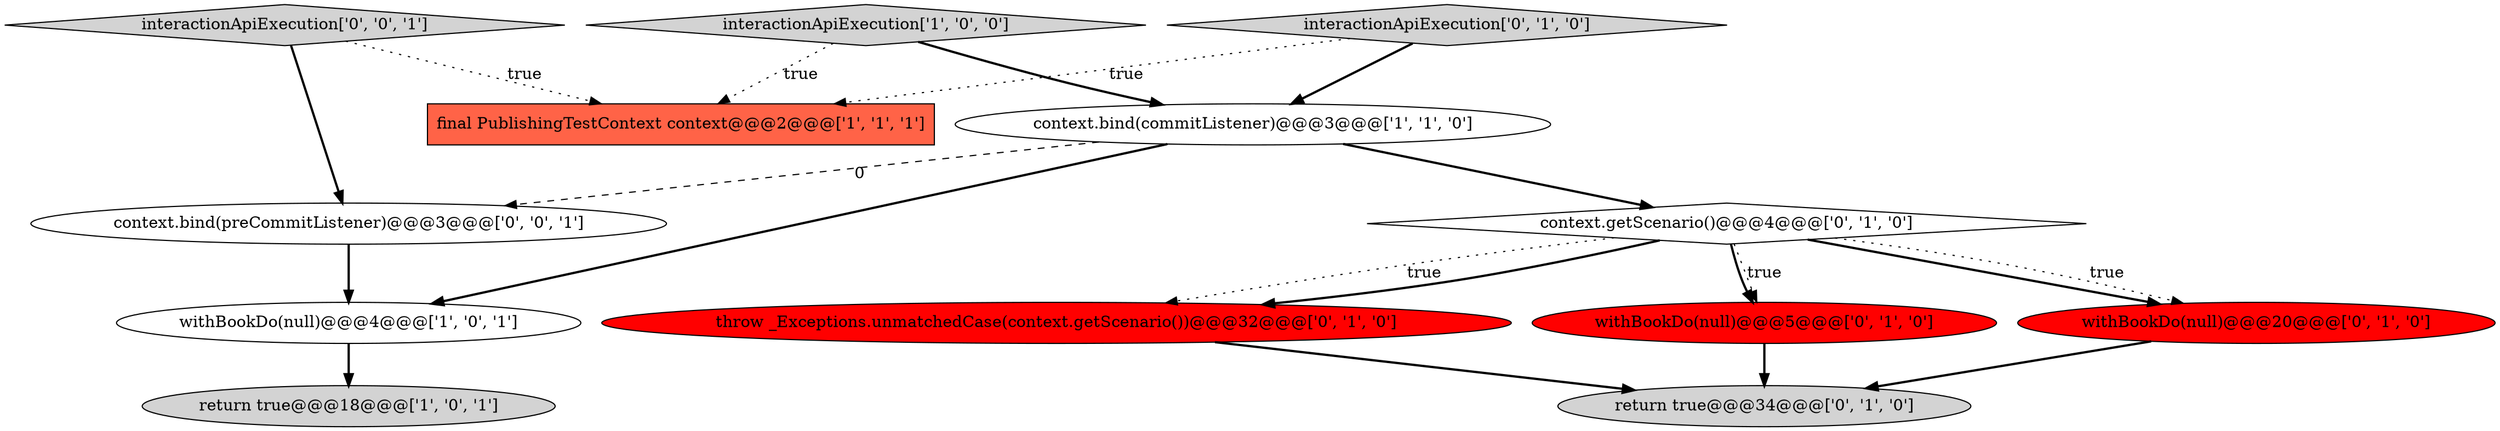digraph {
0 [style = filled, label = "return true@@@18@@@['1', '0', '1']", fillcolor = lightgray, shape = ellipse image = "AAA0AAABBB1BBB"];
1 [style = filled, label = "interactionApiExecution['1', '0', '0']", fillcolor = lightgray, shape = diamond image = "AAA0AAABBB1BBB"];
3 [style = filled, label = "withBookDo(null)@@@4@@@['1', '0', '1']", fillcolor = white, shape = ellipse image = "AAA0AAABBB1BBB"];
4 [style = filled, label = "final PublishingTestContext context@@@2@@@['1', '1', '1']", fillcolor = tomato, shape = box image = "AAA0AAABBB1BBB"];
7 [style = filled, label = "interactionApiExecution['0', '1', '0']", fillcolor = lightgray, shape = diamond image = "AAA0AAABBB2BBB"];
11 [style = filled, label = "interactionApiExecution['0', '0', '1']", fillcolor = lightgray, shape = diamond image = "AAA0AAABBB3BBB"];
12 [style = filled, label = "context.bind(preCommitListener)@@@3@@@['0', '0', '1']", fillcolor = white, shape = ellipse image = "AAA0AAABBB3BBB"];
5 [style = filled, label = "withBookDo(null)@@@20@@@['0', '1', '0']", fillcolor = red, shape = ellipse image = "AAA1AAABBB2BBB"];
9 [style = filled, label = "context.getScenario()@@@4@@@['0', '1', '0']", fillcolor = white, shape = diamond image = "AAA0AAABBB2BBB"];
6 [style = filled, label = "return true@@@34@@@['0', '1', '0']", fillcolor = lightgray, shape = ellipse image = "AAA0AAABBB2BBB"];
2 [style = filled, label = "context.bind(commitListener)@@@3@@@['1', '1', '0']", fillcolor = white, shape = ellipse image = "AAA0AAABBB1BBB"];
8 [style = filled, label = "withBookDo(null)@@@5@@@['0', '1', '0']", fillcolor = red, shape = ellipse image = "AAA1AAABBB2BBB"];
10 [style = filled, label = "throw _Exceptions.unmatchedCase(context.getScenario())@@@32@@@['0', '1', '0']", fillcolor = red, shape = ellipse image = "AAA1AAABBB2BBB"];
9->5 [style = bold, label=""];
2->12 [style = dashed, label="0"];
1->2 [style = bold, label=""];
8->6 [style = bold, label=""];
12->3 [style = bold, label=""];
11->12 [style = bold, label=""];
1->4 [style = dotted, label="true"];
2->9 [style = bold, label=""];
9->10 [style = bold, label=""];
5->6 [style = bold, label=""];
11->4 [style = dotted, label="true"];
9->8 [style = bold, label=""];
9->10 [style = dotted, label="true"];
7->4 [style = dotted, label="true"];
7->2 [style = bold, label=""];
10->6 [style = bold, label=""];
3->0 [style = bold, label=""];
2->3 [style = bold, label=""];
9->8 [style = dotted, label="true"];
9->5 [style = dotted, label="true"];
}
